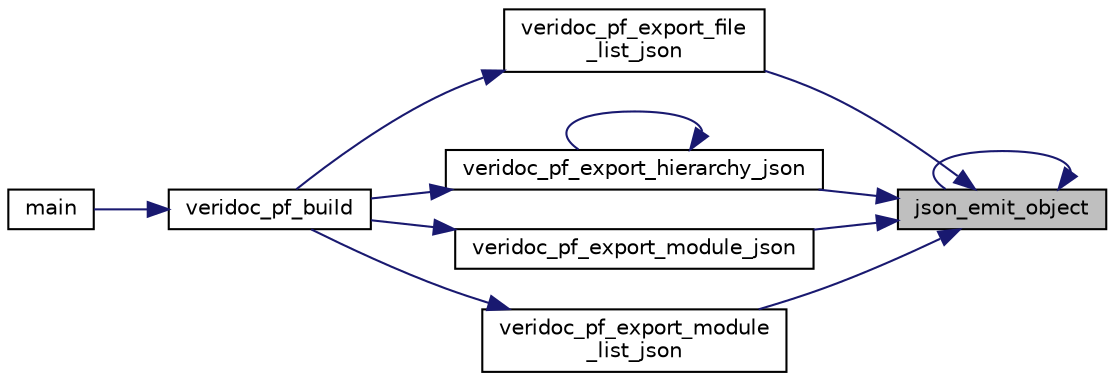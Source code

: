 digraph "json_emit_object"
{
 // INTERACTIVE_SVG=YES
 // LATEX_PDF_SIZE
  edge [fontname="Helvetica",fontsize="10",labelfontname="Helvetica",labelfontsize="10"];
  node [fontname="Helvetica",fontsize="10",shape=record];
  rankdir="RL";
  Node1 [label="json_emit_object",height=0.2,width=0.4,color="black", fillcolor="grey75", style="filled", fontcolor="black",tooltip="emits the supplied object into the supplied file, with an optional variable name."];
  Node1 -> Node1 [dir="back",color="midnightblue",fontsize="10",style="solid",fontname="Helvetica"];
  Node1 -> Node2 [dir="back",color="midnightblue",fontsize="10",style="solid",fontname="Helvetica"];
  Node2 [label="veridoc_pf_export_file\l_list_json",height=0.2,width=0.4,color="black", fillcolor="white", style="filled",URL="$veridoc-page-factory_8h.html#a6956049cd18ad1768041780017314421",tooltip="Responsible for exporting the list of parsed files to a json data file."];
  Node2 -> Node3 [dir="back",color="midnightblue",fontsize="10",style="solid",fontname="Helvetica"];
  Node3 [label="veridoc_pf_build",height=0.2,width=0.4,color="black", fillcolor="white", style="filled",URL="$veridoc-page-factory_8h.html#a412602858a9fed1745e85d5438530c09",tooltip="Top level function for exporting the whole parsed data set to html."];
  Node3 -> Node4 [dir="back",color="midnightblue",fontsize="10",style="solid",fontname="Helvetica"];
  Node4 [label="main",height=0.2,width=0.4,color="black", fillcolor="white", style="filled",URL="$main_8c.html#a3c04138a5bfe5d72780bb7e82a18e627",tooltip=" "];
  Node1 -> Node5 [dir="back",color="midnightblue",fontsize="10",style="solid",fontname="Helvetica"];
  Node5 [label="veridoc_pf_export_hierarchy_json",height=0.2,width=0.4,color="black", fillcolor="white", style="filled",URL="$veridoc-page-factory_8h.html#a71777a55af066c57239bf7fc3106303c",tooltip="Responsible for emitting the verilog module hierarchy as JSON."];
  Node5 -> Node3 [dir="back",color="midnightblue",fontsize="10",style="solid",fontname="Helvetica"];
  Node5 -> Node5 [dir="back",color="midnightblue",fontsize="10",style="solid",fontname="Helvetica"];
  Node1 -> Node6 [dir="back",color="midnightblue",fontsize="10",style="solid",fontname="Helvetica"];
  Node6 [label="veridoc_pf_export_module_json",height=0.2,width=0.4,color="black", fillcolor="white", style="filled",URL="$veridoc-page-factory_8c.html#a2d1c65ce0ed78b7c99c091136ac58f07",tooltip="Function responsible for exporting information on a module as JSON."];
  Node6 -> Node3 [dir="back",color="midnightblue",fontsize="10",style="solid",fontname="Helvetica"];
  Node1 -> Node7 [dir="back",color="midnightblue",fontsize="10",style="solid",fontname="Helvetica"];
  Node7 [label="veridoc_pf_export_module\l_list_json",height=0.2,width=0.4,color="black", fillcolor="white", style="filled",URL="$veridoc-page-factory_8h.html#abbc42a7dfb4d87fa21b792660cd47eda",tooltip="Responsible for emitting the list of modules for the project."];
  Node7 -> Node3 [dir="back",color="midnightblue",fontsize="10",style="solid",fontname="Helvetica"];
}
